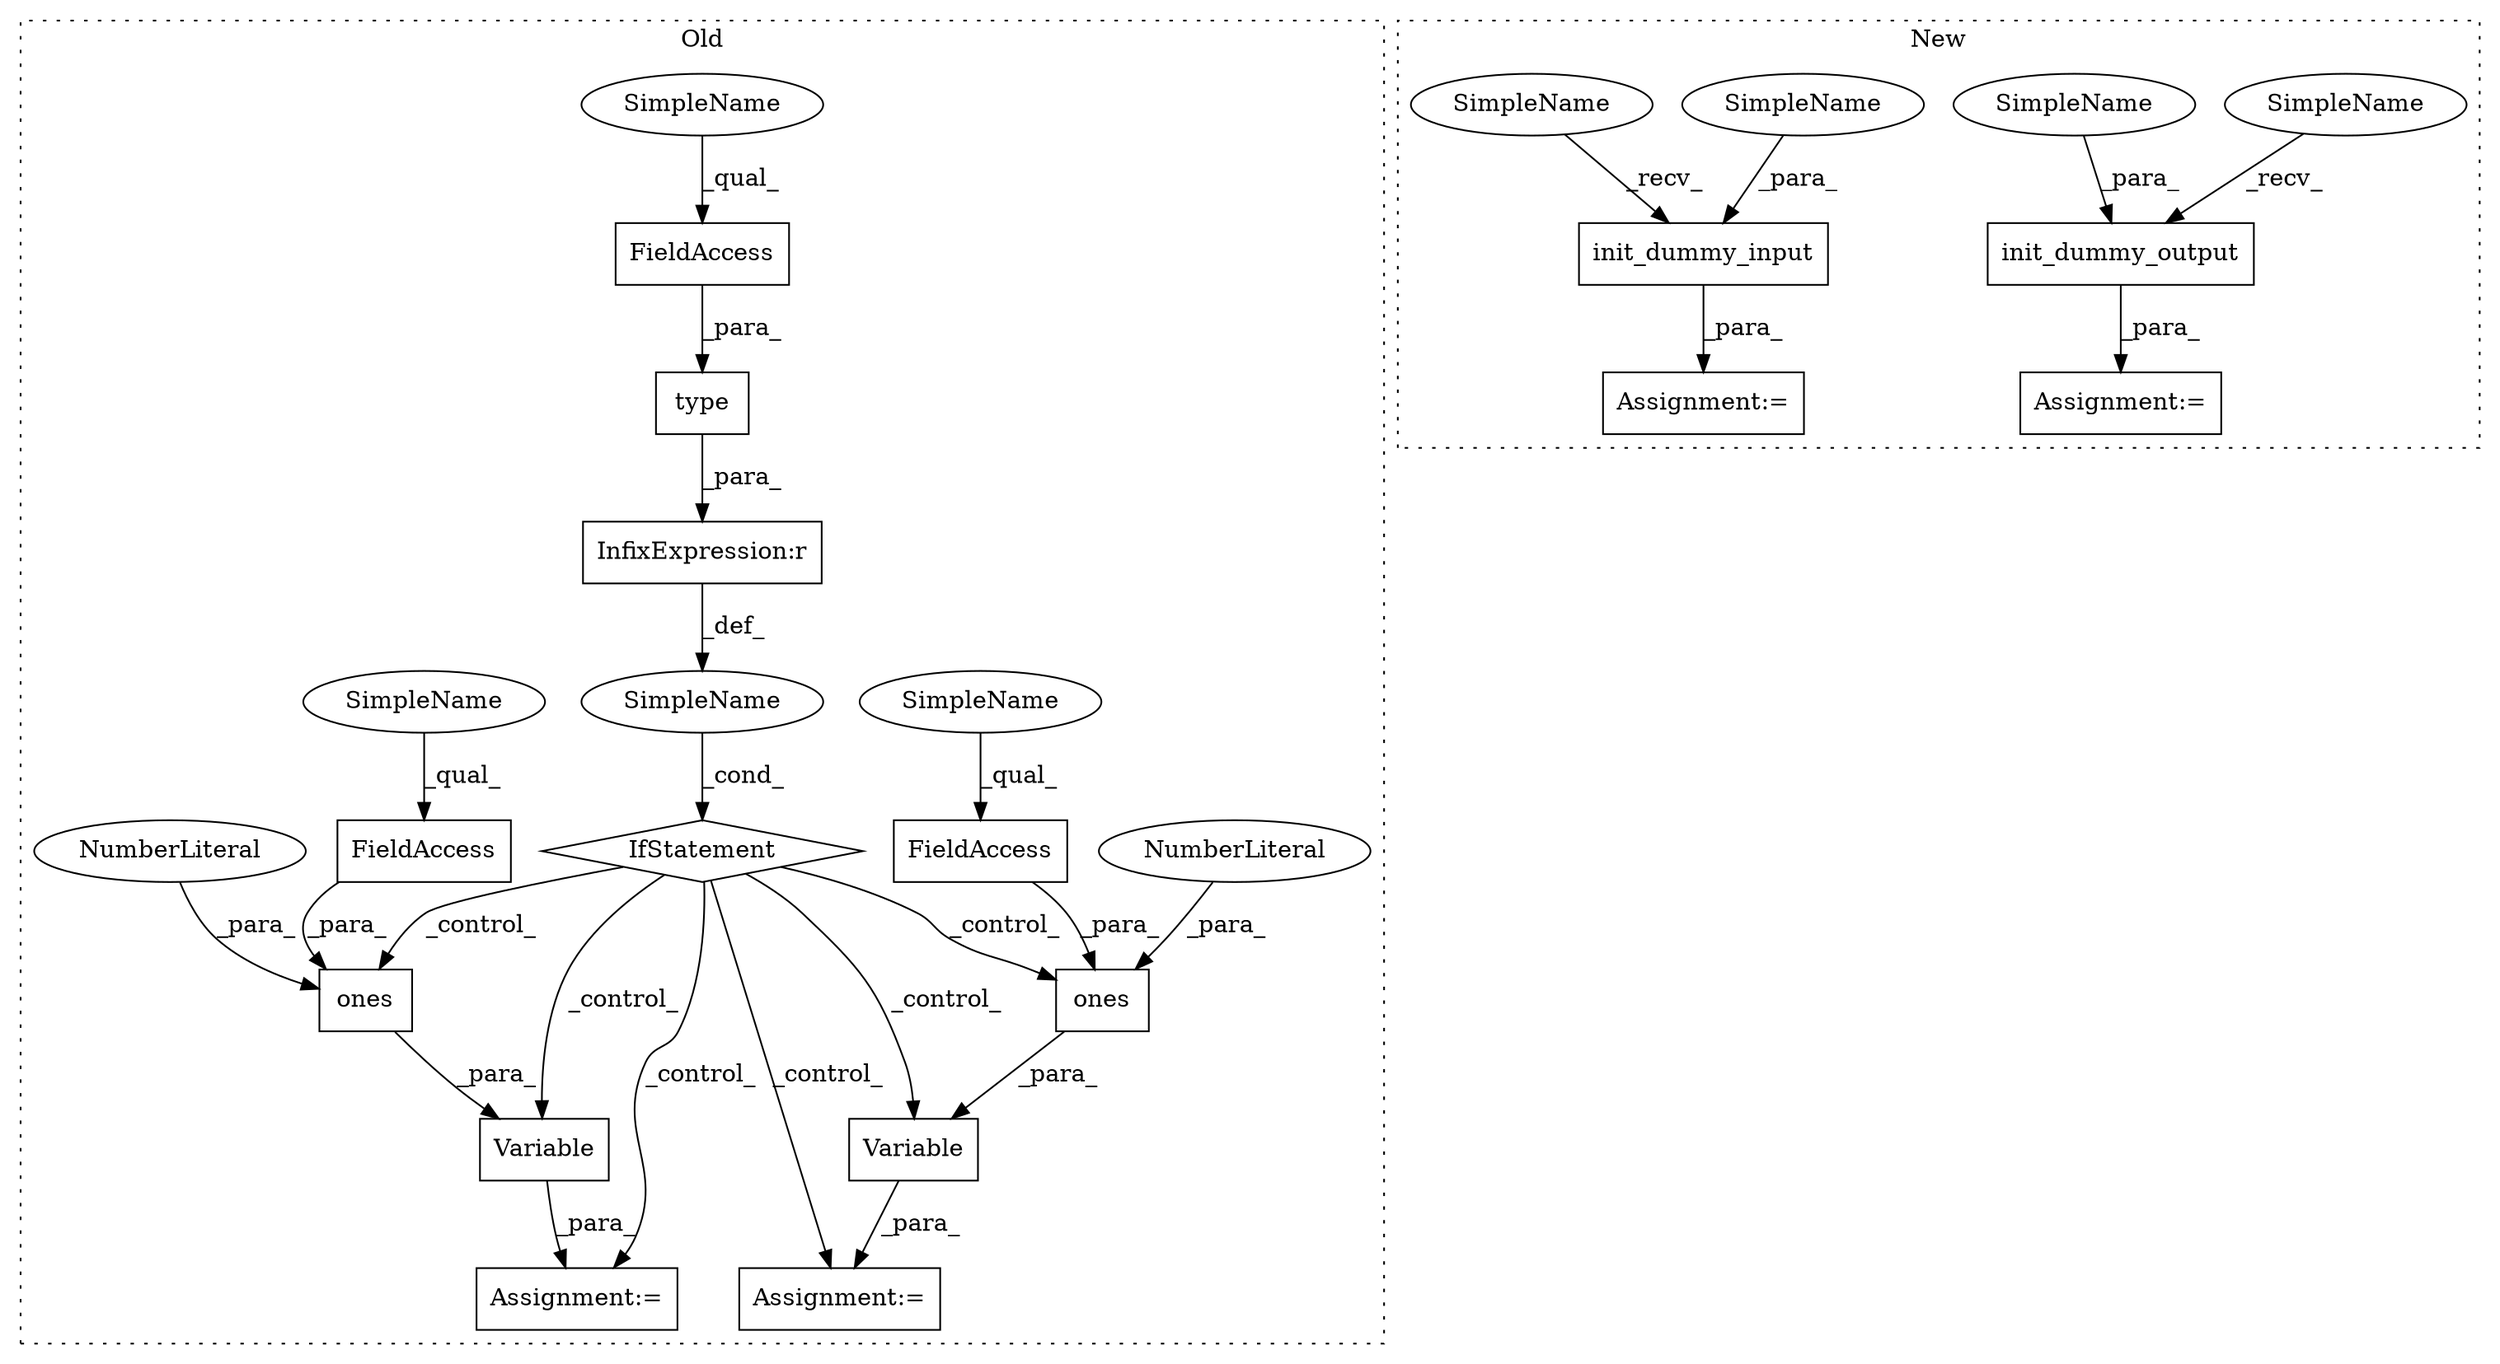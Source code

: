 digraph G {
subgraph cluster0 {
1 [label="Variable" a="32" s="3917,3950" l="9,1" shape="box"];
3 [label="SimpleName" a="42" s="" l="" shape="ellipse"];
4 [label="ones" a="32" s="3864,3881" l="5,1" shape="box"];
5 [label="NumberLiteral" a="34" s="3869" l="1" shape="ellipse"];
6 [label="Variable" a="32" s="3849,3882" l="9,1" shape="box"];
7 [label="type" a="32" s="3804,3819" l="5,1" shape="box"];
8 [label="InfixExpression:r" a="27" s="3820" l="4" shape="box"];
10 [label="FieldAccess" a="22" s="3809" l="10" shape="box"];
11 [label="FieldAccess" a="22" s="3939" l="10" shape="box"];
12 [label="FieldAccess" a="22" s="3871" l="10" shape="box"];
13 [label="IfStatement" a="25" s="3800,3827" l="4,2" shape="diamond"];
14 [label="ones" a="32" s="3932,3949" l="5,1" shape="box"];
15 [label="NumberLiteral" a="34" s="3937" l="1" shape="ellipse"];
17 [label="Assignment:=" a="7" s="3848" l="1" shape="box"];
19 [label="Assignment:=" a="7" s="3916" l="1" shape="box"];
20 [label="SimpleName" a="42" s="3871" l="3" shape="ellipse"];
21 [label="SimpleName" a="42" s="3939" l="3" shape="ellipse"];
22 [label="SimpleName" a="42" s="3809" l="3" shape="ellipse"];
label = "Old";
style="dotted";
}
subgraph cluster1 {
2 [label="init_dummy_input" a="32" s="4657,4677" l="17,1" shape="box"];
9 [label="init_dummy_output" a="32" s="4702,4723" l="18,1" shape="box"];
16 [label="Assignment:=" a="7" s="5155" l="1" shape="box"];
18 [label="Assignment:=" a="7" s="4696" l="1" shape="box"];
23 [label="SimpleName" a="42" s="4697" l="4" shape="ellipse"];
24 [label="SimpleName" a="42" s="4652" l="4" shape="ellipse"];
25 [label="SimpleName" a="42" s="4720" l="3" shape="ellipse"];
26 [label="SimpleName" a="42" s="4674" l="3" shape="ellipse"];
label = "New";
style="dotted";
}
1 -> 19 [label="_para_"];
2 -> 16 [label="_para_"];
3 -> 13 [label="_cond_"];
4 -> 6 [label="_para_"];
5 -> 4 [label="_para_"];
6 -> 17 [label="_para_"];
7 -> 8 [label="_para_"];
8 -> 3 [label="_def_"];
9 -> 18 [label="_para_"];
10 -> 7 [label="_para_"];
11 -> 14 [label="_para_"];
12 -> 4 [label="_para_"];
13 -> 14 [label="_control_"];
13 -> 19 [label="_control_"];
13 -> 1 [label="_control_"];
13 -> 6 [label="_control_"];
13 -> 4 [label="_control_"];
13 -> 17 [label="_control_"];
14 -> 1 [label="_para_"];
15 -> 14 [label="_para_"];
20 -> 12 [label="_qual_"];
21 -> 11 [label="_qual_"];
22 -> 10 [label="_qual_"];
23 -> 9 [label="_recv_"];
24 -> 2 [label="_recv_"];
25 -> 9 [label="_para_"];
26 -> 2 [label="_para_"];
}
